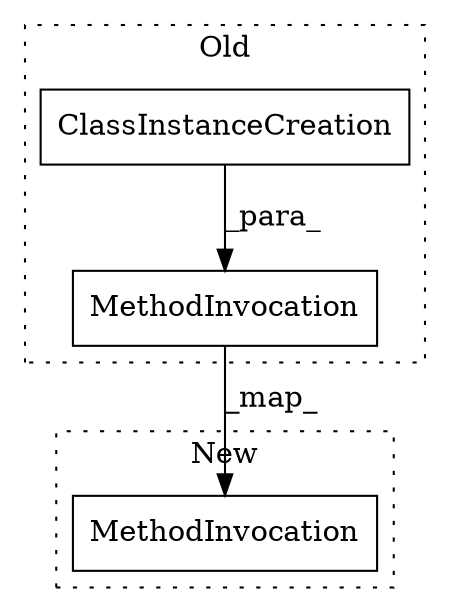 digraph G {
subgraph cluster0 {
1 [label="ClassInstanceCreation" a="14" s="13997" l="26" shape="box"];
2 [label="MethodInvocation" a="32" s="13979,14051" l="18,1" shape="box"];
label = "Old";
style="dotted";
}
subgraph cluster1 {
3 [label="MethodInvocation" a="32" s="13708,13845" l="22,1" shape="box"];
label = "New";
style="dotted";
}
1 -> 2 [label="_para_"];
2 -> 3 [label="_map_"];
}